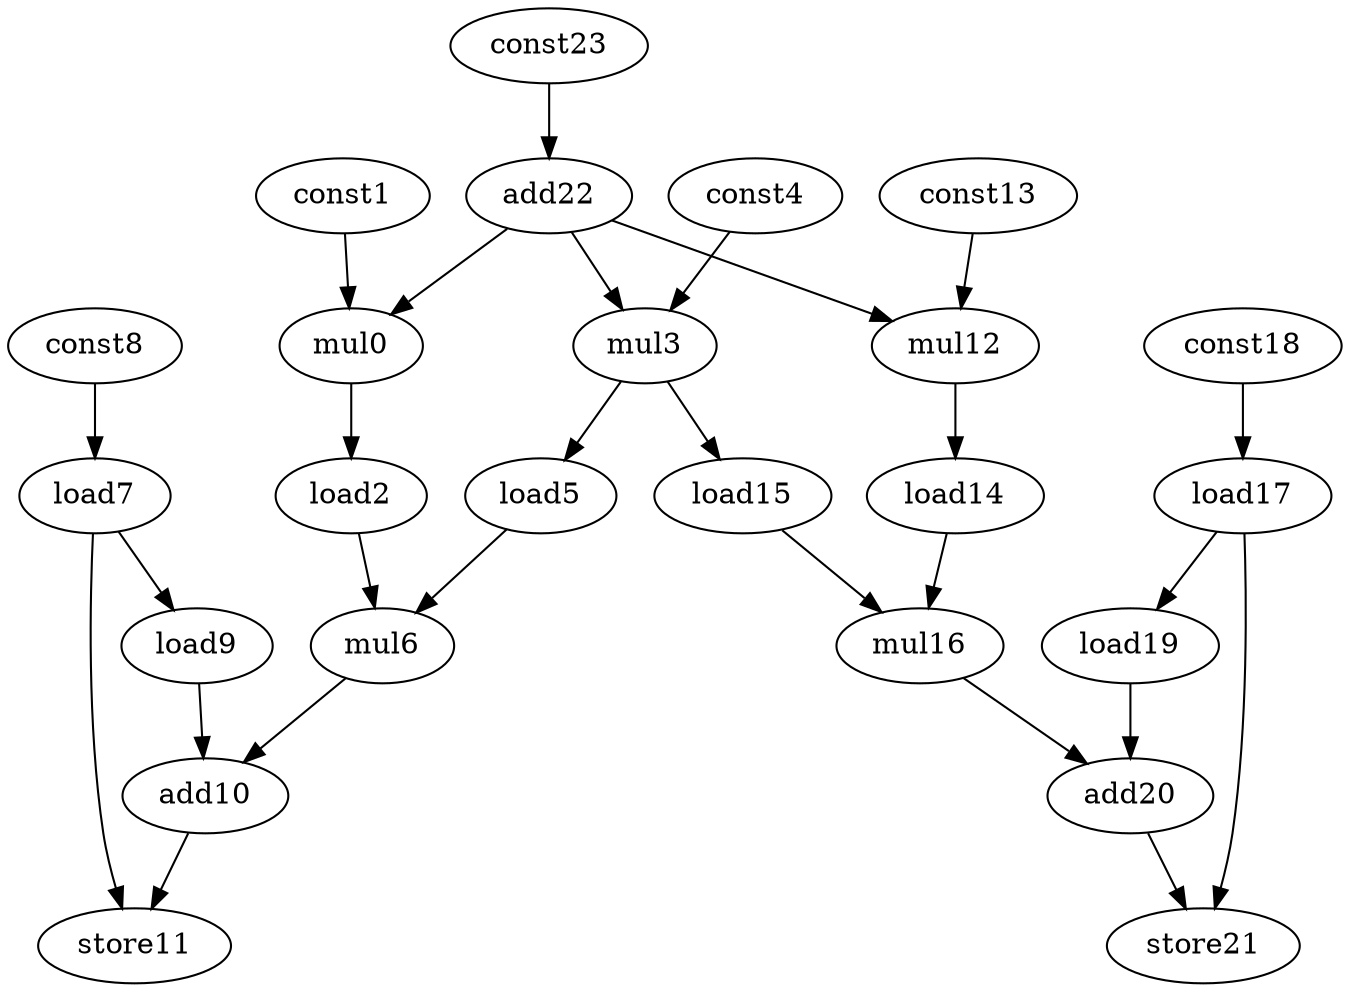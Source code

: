digraph G {
mul0[opcode=mul];
const1[opcode=const];
load2[opcode=load];
mul3[opcode=mul];
const4[opcode=const];
load5[opcode=load];
mul6[opcode=mul];
load7[opcode=load];
const8[opcode=const];
load9[opcode=load];
add10[opcode=add];
store11[opcode=store];
mul12[opcode=mul];
const13[opcode=const];
load14[opcode=load];
load15[opcode=load];
mul16[opcode=mul];
load17[opcode=load];
const18[opcode=const];
load19[opcode=load];
add20[opcode=add];
store21[opcode=store];
add22[opcode=add];
const23[opcode=const];
load2->mul6[operand=1]; //load->mul
load5->mul6[operand=0]; //load->mul
mul6->add10[operand=1]; //mul->add
load7->load9[operand=0]; //load->load
load7->store11[operand=1]; //load->store
load9->add10[operand=0]; //load->add
add10->store11[operand=0]; //add->store
load14->mul16[operand=1]; //load->mul
load15->mul16[operand=0]; //load->mul
mul16->add20[operand=1]; //mul->add
load17->load19[operand=0]; //load->load
load17->store21[operand=1]; //load->store
load19->add20[operand=0]; //load->add
add20->store21[operand=0]; //add->store
add22->mul0[operand=1]; //add->gep_mul
add22->mul3[operand=1]; //add->gep_mul
add22->mul12[operand=1]; //add->gep_mul
const1->mul0[operand=0]; //gep_const->gep_mul
mul0->load2[operand=0]; //gep_mul->load
const4->mul3[operand=0]; //gep_const->gep_mul
mul3->load5[operand=0]; //gep_mul->load
mul3->load15[operand=0]; //gep_mul->load
const8->load7[operand=0]; //const->load
const13->mul12[operand=0]; //gep_const->gep_mul
mul12->load14[operand=0]; //gep_mul->load
const18->load17[operand=0]; //const->load
const23->add22[operand=0]; //const->add
}

